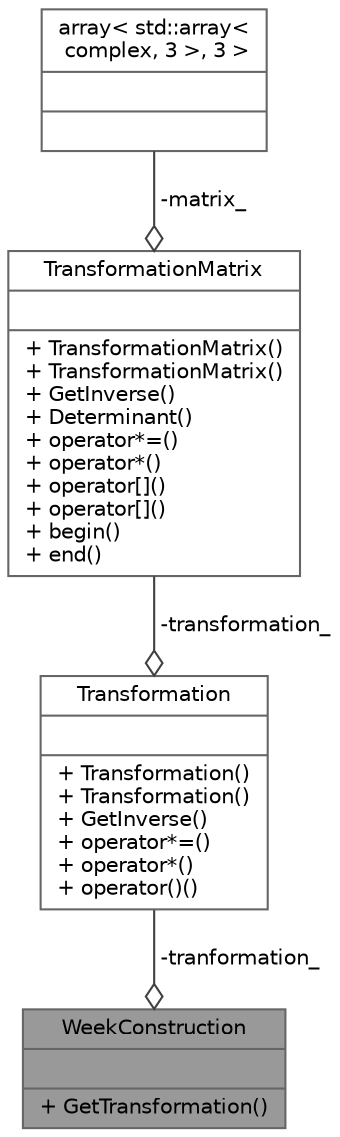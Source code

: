 digraph "WeekConstruction"
{
 // LATEX_PDF_SIZE
  bgcolor="transparent";
  edge [fontname=Helvetica,fontsize=10,labelfontname=Helvetica,labelfontsize=10];
  node [fontname=Helvetica,fontsize=10,shape=box,height=0.2,width=0.9];
  Node1 [shape=record,label="{WeekConstruction\n||+ GetTransformation()\l}",height=0.2,width=0.4,color="gray40", fillcolor="grey60", style="filled", fontcolor="black",tooltip=" "];
  Node2 -> Node1 [color="grey25",style="solid",label=" -tranformation_" ,arrowhead="odiamond"];
  Node2 [shape=record,label="{Transformation\n||+ Transformation()\l+ Transformation()\l+ GetInverse()\l+ operator*=()\l+ operator*()\l+ operator()()\l}",height=0.2,width=0.4,color="gray40", fillcolor="white", style="filled",URL="$class_transformation.html",tooltip="Class to save and do homography."];
  Node3 -> Node2 [color="grey25",style="solid",label=" -transformation_" ,arrowhead="odiamond"];
  Node3 [shape=record,label="{TransformationMatrix\n||+ TransformationMatrix()\l+ TransformationMatrix()\l+ GetInverse()\l+ Determinant()\l+ operator*=()\l+ operator*()\l+ operator[]()\l+ operator[]()\l+ begin()\l+ end()\l}",height=0.2,width=0.4,color="gray40", fillcolor="white", style="filled",URL="$class_transformation_matrix.html",tooltip=" "];
  Node4 -> Node3 [color="grey25",style="solid",label=" -matrix_" ,arrowhead="odiamond"];
  Node4 [shape=record,label="{array\< std::array\<\l complex, 3 \>, 3 \>\n||}",height=0.2,width=0.4,color="gray40", fillcolor="white", style="filled",tooltip=" "];
}
